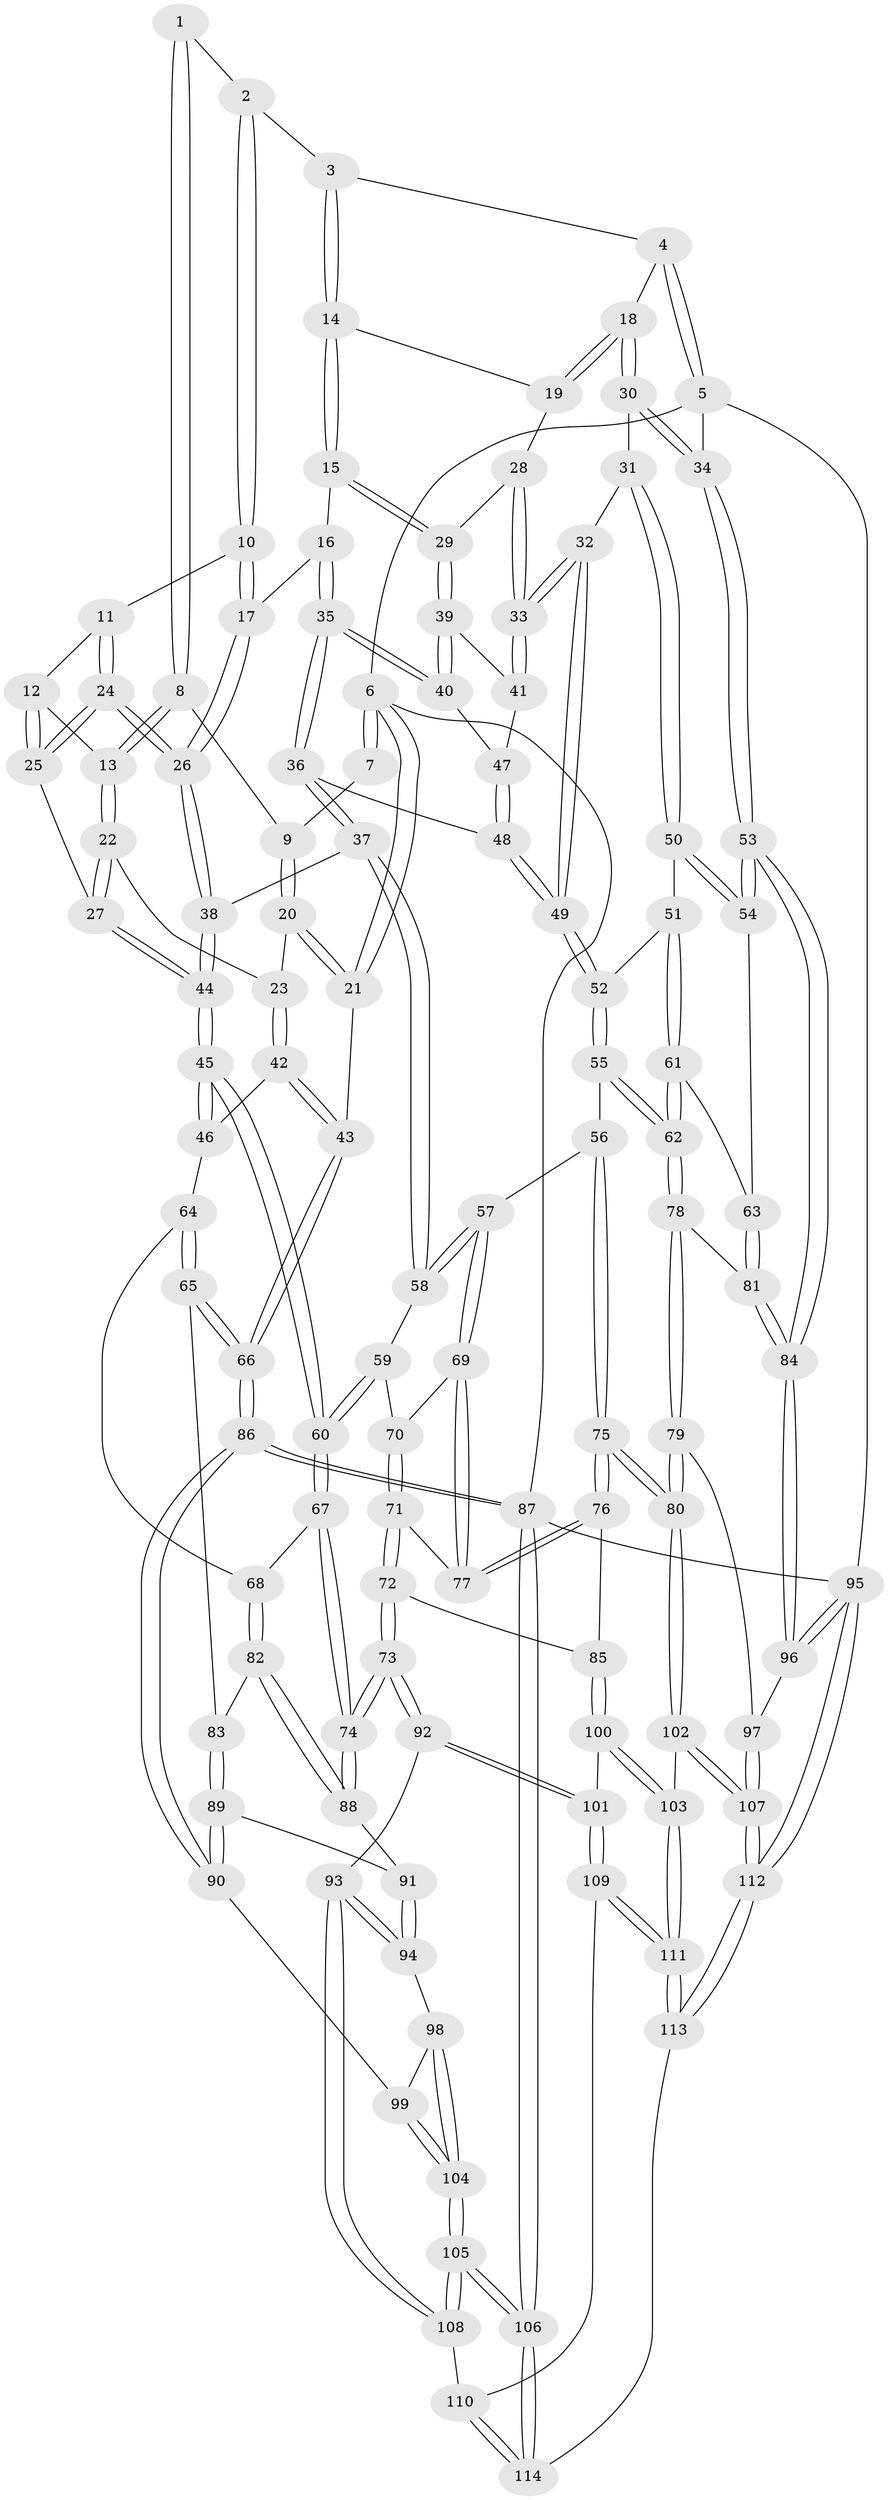 // coarse degree distribution, {2: 0.057971014492753624, 3: 0.6666666666666666, 4: 0.2028985507246377, 6: 0.014492753623188406, 5: 0.057971014492753624}
// Generated by graph-tools (version 1.1) at 2025/54/03/04/25 22:54:34]
// undirected, 114 vertices, 282 edges
graph export_dot {
  node [color=gray90,style=filled];
  1 [pos="+0.37483940118610415+0"];
  2 [pos="+0.5105214266785627+0"];
  3 [pos="+0.7987417858826005+0"];
  4 [pos="+0.9166489654475227+0"];
  5 [pos="+1+0"];
  6 [pos="+0+0"];
  7 [pos="+0+0"];
  8 [pos="+0.3042649865743032+0.06666848170216087"];
  9 [pos="+0.11074122393601318+0.022014971357551788"];
  10 [pos="+0.5132607104190976+0"];
  11 [pos="+0.47255705126844477+0.0877899511040495"];
  12 [pos="+0.4300973708612743+0.10325020732196762"];
  13 [pos="+0.30702373480638817+0.12845888689418766"];
  14 [pos="+0.7516657102860411+0.006543499482362966"];
  15 [pos="+0.7262422040443881+0.1439111003900907"];
  16 [pos="+0.7105825089108292+0.15011845693998768"];
  17 [pos="+0.6436903408204057+0.1389170571543694"];
  18 [pos="+0.8976711975892776+0.1490948650817784"];
  19 [pos="+0.8833648050116873+0.15216179885732134"];
  20 [pos="+0.11877280603992242+0.1105367612011128"];
  21 [pos="+0+0.28611484550925"];
  22 [pos="+0.2887240915733906+0.16240520990673418"];
  23 [pos="+0.18213011842462049+0.18067503310267954"];
  24 [pos="+0.5125522472879576+0.21000721198636513"];
  25 [pos="+0.3868209853585988+0.21376016790069988"];
  26 [pos="+0.5178175817543899+0.21553162078094"];
  27 [pos="+0.33887888038201847+0.22381412421039468"];
  28 [pos="+0.8254022141910135+0.16588718754133916"];
  29 [pos="+0.7521445481942002+0.15856190250648425"];
  30 [pos="+0.9498549070163759+0.19132528010472763"];
  31 [pos="+0.883009906755703+0.31574450134940313"];
  32 [pos="+0.8797734224645697+0.31552030449077223"];
  33 [pos="+0.8398994053147902+0.2776066271404602"];
  34 [pos="+1+0.20329275305864863"];
  35 [pos="+0.661640550426142+0.2842863988827938"];
  36 [pos="+0.6500687445757155+0.29880736557813264"];
  37 [pos="+0.571613851752901+0.33489593432588755"];
  38 [pos="+0.5358795029672178+0.30801338560747166"];
  39 [pos="+0.7631867390402404+0.21155324548785825"];
  40 [pos="+0.7530638211558545+0.2788007163933341"];
  41 [pos="+0.8107849456550705+0.27098879890961125"];
  42 [pos="+0.16944485044668856+0.23016995166110188"];
  43 [pos="+0+0.36580965734366805"];
  44 [pos="+0.3485891221812714+0.3732972530057792"];
  45 [pos="+0.3339151568772408+0.39360736957306025"];
  46 [pos="+0.2036460836978276+0.372058772159578"];
  47 [pos="+0.7647648504817935+0.29223449830189024"];
  48 [pos="+0.7708564738375997+0.3690202129246024"];
  49 [pos="+0.7734279862429541+0.3726881337371619"];
  50 [pos="+0.927087262773185+0.36554709545154807"];
  51 [pos="+0.7964262785653194+0.4189711919732077"];
  52 [pos="+0.7713607339055558+0.3854928779741468"];
  53 [pos="+1+0.487173533265736"];
  54 [pos="+0.9889945771725241+0.4295932352475305"];
  55 [pos="+0.7026582959012995+0.4317647537105101"];
  56 [pos="+0.6142818135683822+0.4385026199501503"];
  57 [pos="+0.592834408017811+0.4254785648018574"];
  58 [pos="+0.589836327194104+0.41490539851265734"];
  59 [pos="+0.3704364377662293+0.4360317628522447"];
  60 [pos="+0.33971538933592593+0.41405744394224236"];
  61 [pos="+0.8343000772410218+0.4770321250556548"];
  62 [pos="+0.7855039859463895+0.5627859898896114"];
  63 [pos="+0.8878411775567264+0.46254892951861026"];
  64 [pos="+0.13561429396203545+0.4192138832366635"];
  65 [pos="+0+0.4680228255052113"];
  66 [pos="+0+0.44948410074356504"];
  67 [pos="+0.293634306969146+0.5625825666108272"];
  68 [pos="+0.19708281226260063+0.5171540604161011"];
  69 [pos="+0.5641157956253189+0.4552981124844567"];
  70 [pos="+0.38499783151554595+0.4477699688913018"];
  71 [pos="+0.45919718549433897+0.539946654897149"];
  72 [pos="+0.43126927412648536+0.658946653727087"];
  73 [pos="+0.35497026340661386+0.6920580694780694"];
  74 [pos="+0.29931663324151053+0.6203202235358379"];
  75 [pos="+0.7073515694125511+0.658565341642581"];
  76 [pos="+0.6026431528623429+0.6693251618342113"];
  77 [pos="+0.5345888764699929+0.5033184969074791"];
  78 [pos="+0.7777400124812006+0.5977241400922584"];
  79 [pos="+0.71203137472312+0.6568347643996253"];
  80 [pos="+0.70758847425666+0.6586352986692705"];
  81 [pos="+0.8932692938356979+0.6087666711701617"];
  82 [pos="+0.14203085991434078+0.5974483220310091"];
  83 [pos="+0.09829873897592667+0.6046433929009485"];
  84 [pos="+1+0.6548993615898986"];
  85 [pos="+0.5721766229732733+0.6821180307271388"];
  86 [pos="+0+0.7079326262413347"];
  87 [pos="+0+1"];
  88 [pos="+0.2707086465054753+0.6210032920703249"];
  89 [pos="+0.11161914351129269+0.693624277759873"];
  90 [pos="+0.10843751738363601+0.7201840518765633"];
  91 [pos="+0.18346680168957968+0.6730192950812856"];
  92 [pos="+0.3511783573112885+0.7050855760574237"];
  93 [pos="+0.26918437165760967+0.7627392303128402"];
  94 [pos="+0.2378068981719273+0.756214410759774"];
  95 [pos="+1+1"];
  96 [pos="+1+0.6922280518060888"];
  97 [pos="+0.8701484401024758+0.7417106833257848"];
  98 [pos="+0.20441582763158847+0.7515690252635909"];
  99 [pos="+0.11056644638377429+0.7250551046963453"];
  100 [pos="+0.547595588869203+0.8124721026829023"];
  101 [pos="+0.42200919127453257+0.8523612744493964"];
  102 [pos="+0.7238002218759684+0.8469304192141354"];
  103 [pos="+0.6100943292360556+0.8816217240926164"];
  104 [pos="+0.05356631124409106+0.9484503361970497"];
  105 [pos="+0.04731166624781838+0.9691203013930647"];
  106 [pos="+0+1"];
  107 [pos="+0.8111474687465099+0.926855526482504"];
  108 [pos="+0.22496365297116408+0.8878046355495977"];
  109 [pos="+0.42081328645202065+0.8622785590887483"];
  110 [pos="+0.3533195425939741+0.9504427469151211"];
  111 [pos="+0.560905017849485+0.9800838987080104"];
  112 [pos="+1+1"];
  113 [pos="+0.5712911283493409+1"];
  114 [pos="+0.37771641660159744+1"];
  1 -- 2;
  1 -- 8;
  1 -- 8;
  2 -- 3;
  2 -- 10;
  2 -- 10;
  3 -- 4;
  3 -- 14;
  3 -- 14;
  4 -- 5;
  4 -- 5;
  4 -- 18;
  5 -- 6;
  5 -- 34;
  5 -- 95;
  6 -- 7;
  6 -- 7;
  6 -- 21;
  6 -- 21;
  6 -- 87;
  7 -- 9;
  8 -- 9;
  8 -- 13;
  8 -- 13;
  9 -- 20;
  9 -- 20;
  10 -- 11;
  10 -- 17;
  10 -- 17;
  11 -- 12;
  11 -- 24;
  11 -- 24;
  12 -- 13;
  12 -- 25;
  12 -- 25;
  13 -- 22;
  13 -- 22;
  14 -- 15;
  14 -- 15;
  14 -- 19;
  15 -- 16;
  15 -- 29;
  15 -- 29;
  16 -- 17;
  16 -- 35;
  16 -- 35;
  17 -- 26;
  17 -- 26;
  18 -- 19;
  18 -- 19;
  18 -- 30;
  18 -- 30;
  19 -- 28;
  20 -- 21;
  20 -- 21;
  20 -- 23;
  21 -- 43;
  22 -- 23;
  22 -- 27;
  22 -- 27;
  23 -- 42;
  23 -- 42;
  24 -- 25;
  24 -- 25;
  24 -- 26;
  24 -- 26;
  25 -- 27;
  26 -- 38;
  26 -- 38;
  27 -- 44;
  27 -- 44;
  28 -- 29;
  28 -- 33;
  28 -- 33;
  29 -- 39;
  29 -- 39;
  30 -- 31;
  30 -- 34;
  30 -- 34;
  31 -- 32;
  31 -- 50;
  31 -- 50;
  32 -- 33;
  32 -- 33;
  32 -- 49;
  32 -- 49;
  33 -- 41;
  33 -- 41;
  34 -- 53;
  34 -- 53;
  35 -- 36;
  35 -- 36;
  35 -- 40;
  35 -- 40;
  36 -- 37;
  36 -- 37;
  36 -- 48;
  37 -- 38;
  37 -- 58;
  37 -- 58;
  38 -- 44;
  38 -- 44;
  39 -- 40;
  39 -- 40;
  39 -- 41;
  40 -- 47;
  41 -- 47;
  42 -- 43;
  42 -- 43;
  42 -- 46;
  43 -- 66;
  43 -- 66;
  44 -- 45;
  44 -- 45;
  45 -- 46;
  45 -- 46;
  45 -- 60;
  45 -- 60;
  46 -- 64;
  47 -- 48;
  47 -- 48;
  48 -- 49;
  48 -- 49;
  49 -- 52;
  49 -- 52;
  50 -- 51;
  50 -- 54;
  50 -- 54;
  51 -- 52;
  51 -- 61;
  51 -- 61;
  52 -- 55;
  52 -- 55;
  53 -- 54;
  53 -- 54;
  53 -- 84;
  53 -- 84;
  54 -- 63;
  55 -- 56;
  55 -- 62;
  55 -- 62;
  56 -- 57;
  56 -- 75;
  56 -- 75;
  57 -- 58;
  57 -- 58;
  57 -- 69;
  57 -- 69;
  58 -- 59;
  59 -- 60;
  59 -- 60;
  59 -- 70;
  60 -- 67;
  60 -- 67;
  61 -- 62;
  61 -- 62;
  61 -- 63;
  62 -- 78;
  62 -- 78;
  63 -- 81;
  63 -- 81;
  64 -- 65;
  64 -- 65;
  64 -- 68;
  65 -- 66;
  65 -- 66;
  65 -- 83;
  66 -- 86;
  66 -- 86;
  67 -- 68;
  67 -- 74;
  67 -- 74;
  68 -- 82;
  68 -- 82;
  69 -- 70;
  69 -- 77;
  69 -- 77;
  70 -- 71;
  70 -- 71;
  71 -- 72;
  71 -- 72;
  71 -- 77;
  72 -- 73;
  72 -- 73;
  72 -- 85;
  73 -- 74;
  73 -- 74;
  73 -- 92;
  73 -- 92;
  74 -- 88;
  74 -- 88;
  75 -- 76;
  75 -- 76;
  75 -- 80;
  75 -- 80;
  76 -- 77;
  76 -- 77;
  76 -- 85;
  78 -- 79;
  78 -- 79;
  78 -- 81;
  79 -- 80;
  79 -- 80;
  79 -- 97;
  80 -- 102;
  80 -- 102;
  81 -- 84;
  81 -- 84;
  82 -- 83;
  82 -- 88;
  82 -- 88;
  83 -- 89;
  83 -- 89;
  84 -- 96;
  84 -- 96;
  85 -- 100;
  85 -- 100;
  86 -- 87;
  86 -- 87;
  86 -- 90;
  86 -- 90;
  87 -- 106;
  87 -- 106;
  87 -- 95;
  88 -- 91;
  89 -- 90;
  89 -- 90;
  89 -- 91;
  90 -- 99;
  91 -- 94;
  91 -- 94;
  92 -- 93;
  92 -- 101;
  92 -- 101;
  93 -- 94;
  93 -- 94;
  93 -- 108;
  93 -- 108;
  94 -- 98;
  95 -- 96;
  95 -- 96;
  95 -- 112;
  95 -- 112;
  96 -- 97;
  97 -- 107;
  97 -- 107;
  98 -- 99;
  98 -- 104;
  98 -- 104;
  99 -- 104;
  99 -- 104;
  100 -- 101;
  100 -- 103;
  100 -- 103;
  101 -- 109;
  101 -- 109;
  102 -- 103;
  102 -- 107;
  102 -- 107;
  103 -- 111;
  103 -- 111;
  104 -- 105;
  104 -- 105;
  105 -- 106;
  105 -- 106;
  105 -- 108;
  105 -- 108;
  106 -- 114;
  106 -- 114;
  107 -- 112;
  107 -- 112;
  108 -- 110;
  109 -- 110;
  109 -- 111;
  109 -- 111;
  110 -- 114;
  110 -- 114;
  111 -- 113;
  111 -- 113;
  112 -- 113;
  112 -- 113;
  113 -- 114;
}
